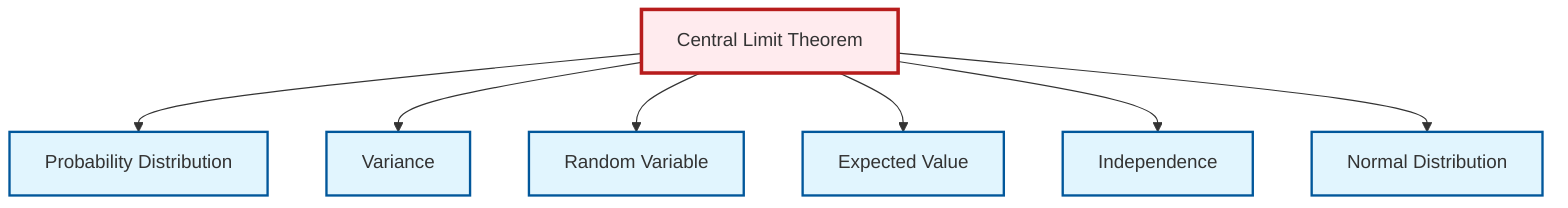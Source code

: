 graph TD
    classDef definition fill:#e1f5fe,stroke:#01579b,stroke-width:2px
    classDef theorem fill:#f3e5f5,stroke:#4a148c,stroke-width:2px
    classDef axiom fill:#fff3e0,stroke:#e65100,stroke-width:2px
    classDef example fill:#e8f5e9,stroke:#1b5e20,stroke-width:2px
    classDef current fill:#ffebee,stroke:#b71c1c,stroke-width:3px
    def-normal-distribution["Normal Distribution"]:::definition
    def-probability-distribution["Probability Distribution"]:::definition
    def-random-variable["Random Variable"]:::definition
    def-variance["Variance"]:::definition
    thm-central-limit["Central Limit Theorem"]:::theorem
    def-independence["Independence"]:::definition
    def-expectation["Expected Value"]:::definition
    thm-central-limit --> def-probability-distribution
    thm-central-limit --> def-variance
    thm-central-limit --> def-random-variable
    thm-central-limit --> def-expectation
    thm-central-limit --> def-independence
    thm-central-limit --> def-normal-distribution
    class thm-central-limit current